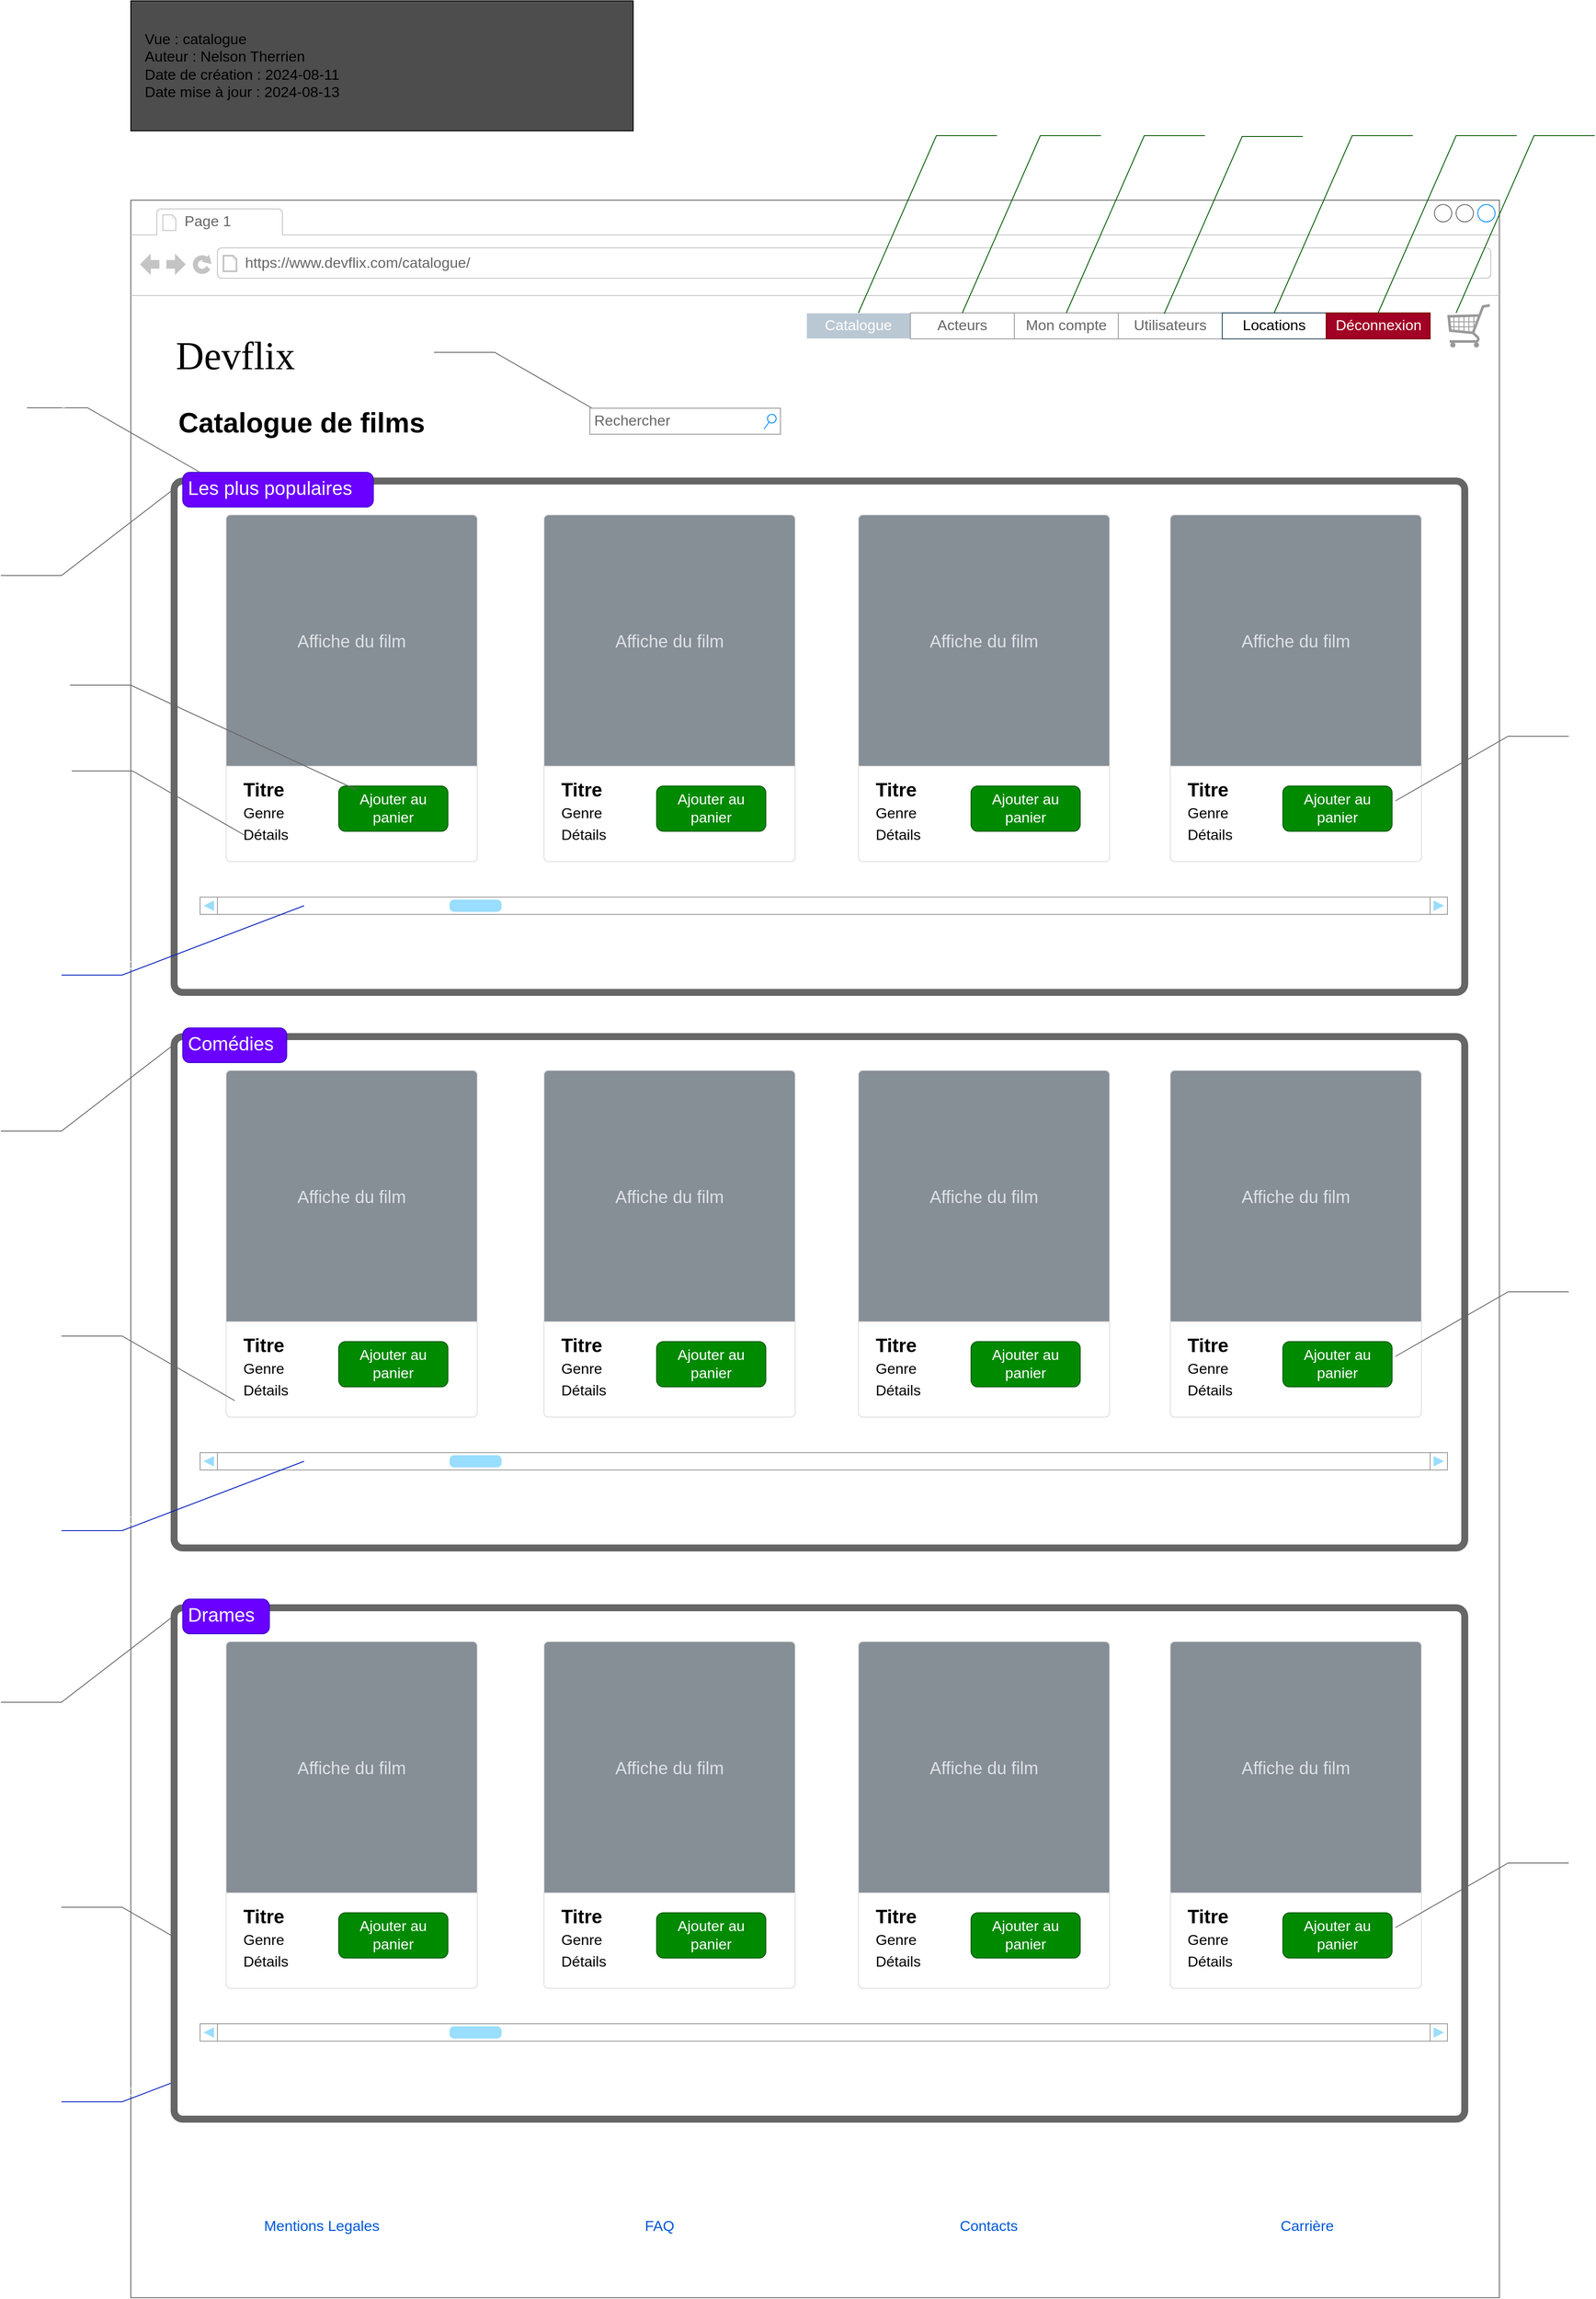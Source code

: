 <mxfile version="24.7.5">
  <diagram name="Page-1" id="BY2GdVJ9Qx3QBZno3a6H">
    <mxGraphModel dx="3034" dy="3536" grid="1" gridSize="10" guides="1" tooltips="1" connect="1" arrows="1" fold="1" page="1" pageScale="1" pageWidth="1600" pageHeight="900" math="0" shadow="0">
      <root>
        <mxCell id="0" />
        <mxCell id="1" parent="0" />
        <mxCell id="Mc8-L0GyPkzgZiNC3ZI8-2" value="" style="group;movable=1;resizable=1;rotatable=1;deletable=1;editable=1;locked=0;connectable=1;" parent="1" vertex="1" connectable="0">
          <mxGeometry x="-1430" y="-1690" width="1680" height="2420" as="geometry" />
        </mxCell>
        <mxCell id="cGPuWbrJMK2eRQ6o65dL-1" value="" style="strokeWidth=1;shadow=0;dashed=0;align=center;html=1;shape=mxgraph.mockup.containers.browserWindow;rSize=0;strokeColor=#666666;strokeColor2=#008cff;strokeColor3=#c4c4c4;mainText=,;recursiveResize=0;container=0;movable=0;resizable=0;rotatable=0;deletable=0;editable=0;locked=1;connectable=0;" parent="Mc8-L0GyPkzgZiNC3ZI8-2" vertex="1">
          <mxGeometry width="1580" height="2420" as="geometry" />
        </mxCell>
        <mxCell id="cGPuWbrJMK2eRQ6o65dL-4" value="Page 1" style="strokeWidth=1;shadow=0;dashed=0;align=center;html=1;shape=mxgraph.mockup.containers.anchor;fontSize=17;fontColor=#666666;align=left;whiteSpace=wrap;" parent="Mc8-L0GyPkzgZiNC3ZI8-2" vertex="1">
          <mxGeometry x="60" y="12" width="110" height="26" as="geometry" />
        </mxCell>
        <mxCell id="cGPuWbrJMK2eRQ6o65dL-5" value="https://www.devflix.com/catalogue/" style="strokeWidth=1;shadow=0;dashed=0;align=center;html=1;shape=mxgraph.mockup.containers.anchor;rSize=0;fontSize=17;fontColor=#666666;align=left;" parent="Mc8-L0GyPkzgZiNC3ZI8-2" vertex="1">
          <mxGeometry x="130" y="60" width="340" height="26" as="geometry" />
        </mxCell>
        <mxCell id="cGPuWbrJMK2eRQ6o65dL-15" value="Mentions Legales" style="fillColor=none;strokeColor=none;html=1;fontColor=#0057D8;align=center;verticalAlign=middle;fontStyle=0;fontSize=17;" parent="Mc8-L0GyPkzgZiNC3ZI8-2" vertex="1">
          <mxGeometry x="95" y="2300" width="250" height="75" as="geometry" />
        </mxCell>
        <mxCell id="cGPuWbrJMK2eRQ6o65dL-16" value="FAQ" style="fillColor=none;strokeColor=none;html=1;fontColor=#0057D8;align=center;verticalAlign=middle;fontStyle=0;fontSize=17;fontFamily=Helvetica;" parent="Mc8-L0GyPkzgZiNC3ZI8-2" vertex="1">
          <mxGeometry x="485" y="2300" width="250" height="75" as="geometry" />
        </mxCell>
        <mxCell id="cGPuWbrJMK2eRQ6o65dL-17" value="Contacts" style="fillColor=none;strokeColor=none;html=1;fontColor=#0057D8;align=center;verticalAlign=middle;fontStyle=0;fontSize=17;fontFamily=Helvetica;" parent="Mc8-L0GyPkzgZiNC3ZI8-2" vertex="1">
          <mxGeometry x="865" y="2300" width="250" height="75" as="geometry" />
        </mxCell>
        <mxCell id="cGPuWbrJMK2eRQ6o65dL-18" value="Carrière&amp;nbsp;" style="fillColor=none;strokeColor=none;html=1;fontColor=#0057D8;align=center;verticalAlign=middle;fontStyle=0;fontSize=17;fontFamily=Helvetica;" parent="Mc8-L0GyPkzgZiNC3ZI8-2" vertex="1">
          <mxGeometry x="1235" y="2300" width="250" height="75" as="geometry" />
        </mxCell>
        <mxCell id="evL7qPlJDV0qZez4wCuW-3" value="&lt;font color=&quot;#ffffff&quot;&gt;C6&lt;/font&gt;" style="strokeWidth=1;shadow=0;dashed=0;align=center;html=1;shape=mxgraph.mockup.text.callout;linkText=;textSize=17;textColor=#666666;callDir=NW;callStyle=line;fontSize=17;fontColor=#666666;align=left;verticalAlign=top;strokeColor=#666666;" parent="Mc8-L0GyPkzgZiNC3ZI8-2" vertex="1">
          <mxGeometry x="350" y="150" width="200" height="100" as="geometry" />
        </mxCell>
        <mxCell id="evL7qPlJDV0qZez4wCuW-4" value="&lt;font style=&quot;font-size: 17px;&quot;&gt;Rechercher&lt;/font&gt;" style="strokeWidth=1;shadow=0;dashed=0;align=center;html=1;shape=mxgraph.mockup.forms.searchBox;strokeColor=#999999;mainText=;strokeColor2=#008cff;fontColor=#666666;fontSize=17;align=left;spacingLeft=3;whiteSpace=wrap;" parent="Mc8-L0GyPkzgZiNC3ZI8-2" vertex="1">
          <mxGeometry x="530" y="240" width="220" height="30" as="geometry" />
        </mxCell>
        <mxCell id="cGPuWbrJMK2eRQ6o65dL-2" value="Devflix" style="text;html=1;points=[];align=left;verticalAlign=top;spacingTop=-4;fontSize=45;fontFamily=Verdana;" parent="1" vertex="1">
          <mxGeometry x="-1380" y="-1540" width="340" height="50" as="geometry" />
        </mxCell>
        <mxCell id="Mc8-L0GyPkzgZiNC3ZI8-1" value="&lt;font style=&quot;font-size: 17px;&quot;&gt;&amp;nbsp; &amp;nbsp;Vue : catalogue&lt;br&gt;&amp;nbsp; &amp;nbsp;Auteur : Nelson Therrien&lt;br&gt;&amp;nbsp; &amp;nbsp;Date de création : 2024-08-11&lt;br&gt;&amp;nbsp; &amp;nbsp;Date mise à jour : 2024-08-13&lt;/font&gt;" style="rounded=0;whiteSpace=wrap;html=1;align=left;fillColor=#4D4D4D;strokeColor=#000000;" parent="1" vertex="1">
          <mxGeometry x="-1430" y="-1920" width="580" height="150" as="geometry" />
        </mxCell>
        <mxCell id="cvYz6UIour9g6zkGq-vF-1" value="&lt;font style=&quot;font-size: 32px;&quot;&gt;Catalogue de films&lt;/font&gt;" style="text;align=left;fontStyle=1;verticalAlign=middle;spacingLeft=3;spacingRight=3;strokeColor=none;rotatable=0;points=[[0,0.5],[1,0.5]];portConstraint=eastwest;html=1;fontSize=26;" parent="1" vertex="1">
          <mxGeometry x="-1380" y="-1446" width="230" height="26" as="geometry" />
        </mxCell>
        <mxCell id="cvYz6UIour9g6zkGq-vF-2" value="" style="shape=mxgraph.mockup.containers.marginRect;rectMarginTop=10;strokeColor=#666666;strokeWidth=8;rounded=1;arcSize=5;recursiveResize=0;html=1;whiteSpace=wrap;movable=1;resizable=1;rotatable=1;deletable=1;editable=1;locked=0;connectable=1;" parent="1" vertex="1">
          <mxGeometry x="-1380" y="-735" width="1490" height="600" as="geometry" />
        </mxCell>
        <mxCell id="cvYz6UIour9g6zkGq-vF-3" value="Comédies" style="shape=rect;strokeColor=#3700CC;fillColor=#6a00ff;strokeWidth=1;dashed=0;rounded=1;arcSize=20;fontSize=22;spacing=2;spacingTop=-2;align=left;autosize=1;spacingLeft=4;resizeWidth=0;resizeHeight=0;perimeter=none;html=1;whiteSpace=wrap;fontColor=#ffffff;" parent="cvYz6UIour9g6zkGq-vF-2" vertex="1">
          <mxGeometry x="10" width="120" height="40" as="geometry" />
        </mxCell>
        <mxCell id="cvYz6UIour9g6zkGq-vF-4" value="" style="verticalLabelPosition=bottom;shadow=0;dashed=0;align=center;html=1;verticalAlign=top;strokeWidth=1;shape=mxgraph.mockup.navigation.scrollBar;strokeColor=#999999;barPos=20;fillColor2=#99ddff;strokeColor2=none;" parent="cvYz6UIour9g6zkGq-vF-2" vertex="1">
          <mxGeometry x="30" y="490" width="1440" height="151" as="geometry" />
        </mxCell>
        <mxCell id="cvYz6UIour9g6zkGq-vF-5" value="&lt;font style=&quot;font-size: 22px;&quot;&gt;&lt;b&gt;Titre&lt;/b&gt;&lt;/font&gt;&lt;br&gt;&lt;font style=&quot;font-size: 17px;&quot;&gt;Genre&lt;br&gt;Détails&lt;/font&gt;" style="html=1;shadow=0;dashed=0;shape=mxgraph.bootstrap.rrect;rSize=5;strokeColor=#DFDFDF;html=1;whiteSpace=wrap;fillColor=#ffffff;fontColor=#000000;verticalAlign=bottom;align=left;spacing=20;fontSize=20;movable=1;resizable=1;rotatable=1;deletable=1;editable=1;locked=0;connectable=1;" parent="cvYz6UIour9g6zkGq-vF-2" vertex="1">
          <mxGeometry x="1150" y="49" width="290" height="400" as="geometry" />
        </mxCell>
        <mxCell id="cvYz6UIour9g6zkGq-vF-6" value="Affiche du film" style="html=1;shadow=0;dashed=0;shape=mxgraph.bootstrap.topButton;rSize=5;perimeter=none;whiteSpace=wrap;fillColor=#868E96;strokeColor=#DFDFDF;fontColor=#DEE2E6;resizeWidth=1;fontSize=20;movable=1;resizable=1;rotatable=1;deletable=1;editable=1;locked=0;connectable=1;" parent="cvYz6UIour9g6zkGq-vF-5" vertex="1">
          <mxGeometry width="290" height="290" relative="1" as="geometry" />
        </mxCell>
        <mxCell id="cvYz6UIour9g6zkGq-vF-7" value="Ajouter au panier" style="rounded=1;fillColor=#008a00;strokeColor=#005700;html=1;whiteSpace=wrap;fontColor=#ffffff;align=center;verticalAlign=middle;fontStyle=0;fontSize=17;sketch=0;fontFamily=Helvetica;" parent="cvYz6UIour9g6zkGq-vF-5" vertex="1">
          <mxGeometry x="130.005" y="312.851" width="126.087" height="52.288" as="geometry" />
        </mxCell>
        <mxCell id="cvYz6UIour9g6zkGq-vF-8" value="&lt;font style=&quot;font-size: 22px;&quot;&gt;&lt;b&gt;Titre&lt;/b&gt;&lt;/font&gt;&lt;br&gt;&lt;font style=&quot;font-size: 17px;&quot;&gt;Genre&lt;br&gt;Détails&lt;/font&gt;" style="html=1;shadow=0;dashed=0;shape=mxgraph.bootstrap.rrect;rSize=5;strokeColor=#DFDFDF;html=1;whiteSpace=wrap;fillColor=#ffffff;fontColor=#000000;verticalAlign=bottom;align=left;spacing=20;fontSize=20;movable=1;resizable=1;rotatable=1;deletable=1;editable=1;locked=0;connectable=1;" parent="cvYz6UIour9g6zkGq-vF-2" vertex="1">
          <mxGeometry x="790" y="49" width="290" height="400" as="geometry" />
        </mxCell>
        <mxCell id="cvYz6UIour9g6zkGq-vF-9" value="Affiche du film" style="html=1;shadow=0;dashed=0;shape=mxgraph.bootstrap.topButton;rSize=5;perimeter=none;whiteSpace=wrap;fillColor=#868E96;strokeColor=#DFDFDF;fontColor=#DEE2E6;resizeWidth=1;fontSize=20;movable=1;resizable=1;rotatable=1;deletable=1;editable=1;locked=0;connectable=1;" parent="cvYz6UIour9g6zkGq-vF-8" vertex="1">
          <mxGeometry width="290" height="290" relative="1" as="geometry" />
        </mxCell>
        <mxCell id="cvYz6UIour9g6zkGq-vF-10" value="Ajouter au panier" style="rounded=1;fillColor=#008a00;strokeColor=#005700;html=1;whiteSpace=wrap;fontColor=#ffffff;align=center;verticalAlign=middle;fontStyle=0;fontSize=17;sketch=0;fontFamily=Helvetica;" parent="cvYz6UIour9g6zkGq-vF-8" vertex="1">
          <mxGeometry x="130.005" y="312.851" width="126.087" height="52.288" as="geometry" />
        </mxCell>
        <mxCell id="cvYz6UIour9g6zkGq-vF-11" value="&lt;font style=&quot;font-size: 22px;&quot;&gt;&lt;b&gt;Titre&lt;/b&gt;&lt;/font&gt;&lt;br&gt;&lt;font style=&quot;font-size: 17px;&quot;&gt;Genre&lt;br&gt;Détails&lt;/font&gt;" style="html=1;shadow=0;dashed=0;shape=mxgraph.bootstrap.rrect;rSize=5;strokeColor=#DFDFDF;html=1;whiteSpace=wrap;fillColor=#ffffff;fontColor=#000000;verticalAlign=bottom;align=left;spacing=20;fontSize=20;movable=1;resizable=1;rotatable=1;deletable=1;editable=1;locked=0;connectable=1;" parent="cvYz6UIour9g6zkGq-vF-2" vertex="1">
          <mxGeometry x="427" y="49" width="290" height="400" as="geometry" />
        </mxCell>
        <mxCell id="cvYz6UIour9g6zkGq-vF-12" value="Affiche du film" style="html=1;shadow=0;dashed=0;shape=mxgraph.bootstrap.topButton;rSize=5;perimeter=none;whiteSpace=wrap;fillColor=#868E96;strokeColor=#DFDFDF;fontColor=#DEE2E6;resizeWidth=1;fontSize=20;movable=1;resizable=1;rotatable=1;deletable=1;editable=1;locked=0;connectable=1;" parent="cvYz6UIour9g6zkGq-vF-11" vertex="1">
          <mxGeometry width="290" height="290" relative="1" as="geometry" />
        </mxCell>
        <mxCell id="cvYz6UIour9g6zkGq-vF-13" value="Ajouter au panier" style="rounded=1;fillColor=#008a00;strokeColor=#005700;html=1;whiteSpace=wrap;fontColor=#ffffff;align=center;verticalAlign=middle;fontStyle=0;fontSize=17;sketch=0;fontFamily=Helvetica;" parent="cvYz6UIour9g6zkGq-vF-11" vertex="1">
          <mxGeometry x="130.005" y="312.851" width="126.087" height="52.288" as="geometry" />
        </mxCell>
        <mxCell id="cvYz6UIour9g6zkGq-vF-14" value="&lt;font style=&quot;font-size: 22px;&quot;&gt;&lt;b&gt;Titre&lt;/b&gt;&lt;/font&gt;&lt;br&gt;&lt;font style=&quot;font-size: 17px;&quot;&gt;Genre&lt;br&gt;Détails&lt;/font&gt;" style="html=1;shadow=0;dashed=0;shape=mxgraph.bootstrap.rrect;rSize=5;strokeColor=#DFDFDF;html=1;whiteSpace=wrap;fillColor=#ffffff;fontColor=#000000;verticalAlign=bottom;align=left;spacing=20;fontSize=20;movable=1;resizable=1;rotatable=1;deletable=1;editable=1;locked=0;connectable=1;" parent="cvYz6UIour9g6zkGq-vF-2" vertex="1">
          <mxGeometry x="60" y="49" width="290" height="400" as="geometry" />
        </mxCell>
        <mxCell id="cvYz6UIour9g6zkGq-vF-15" value="Affiche du film" style="html=1;shadow=0;dashed=0;shape=mxgraph.bootstrap.topButton;rSize=5;perimeter=none;whiteSpace=wrap;fillColor=#868E96;strokeColor=#DFDFDF;fontColor=#DEE2E6;resizeWidth=1;fontSize=20;movable=1;resizable=1;rotatable=1;deletable=1;editable=1;locked=0;connectable=1;" parent="cvYz6UIour9g6zkGq-vF-14" vertex="1">
          <mxGeometry width="290" height="290" relative="1" as="geometry" />
        </mxCell>
        <mxCell id="cvYz6UIour9g6zkGq-vF-16" value="Ajouter au panier" style="rounded=1;fillColor=#008a00;strokeColor=#005700;html=1;whiteSpace=wrap;fontColor=#ffffff;align=center;verticalAlign=middle;fontStyle=0;fontSize=17;sketch=0;fontFamily=Helvetica;" parent="cvYz6UIour9g6zkGq-vF-14" vertex="1">
          <mxGeometry x="130.005" y="312.851" width="126.087" height="52.288" as="geometry" />
        </mxCell>
        <mxCell id="cvYz6UIour9g6zkGq-vF-17" value="&lt;font color=&quot;#ffffff&quot;&gt;C5&lt;/font&gt;" style="strokeWidth=1;shadow=0;dashed=0;align=center;html=1;shape=mxgraph.mockup.text.callout;linkText=;textSize=17;textColor=#666666;callDir=NE;callStyle=line;fontSize=17;fontColor=#666666;align=right;verticalAlign=top;strokeColor=#666666;" parent="cvYz6UIour9g6zkGq-vF-2" vertex="1">
          <mxGeometry x="1410" y="279" width="200" height="100" as="geometry" />
        </mxCell>
        <mxCell id="cvYz6UIour9g6zkGq-vF-18" value="Barre de&amp;nbsp;&lt;div&gt;défilement&lt;/div&gt;" style="strokeWidth=1;shadow=0;dashed=0;align=center;html=1;shape=mxgraph.mockup.text.callout;linkText=;textSize=17;textColor=#666666;callDir=SW;callStyle=line;fontSize=17;fontColor=#ffffff;align=left;verticalAlign=bottom;strokeColor=#001DBC;fillColor=#0050ef;" parent="1" vertex="1">
          <mxGeometry x="-1510" y="-235" width="280" height="80" as="geometry" />
        </mxCell>
        <mxCell id="cvYz6UIour9g6zkGq-vF-19" value="&lt;font color=&quot;#ffffff&quot;&gt;C1&lt;/font&gt;" style="strokeWidth=1;shadow=0;dashed=0;align=center;html=1;shape=mxgraph.mockup.text.callout;linkText=;textSize=17;textColor=#666666;callDir=SW;callStyle=line;fontSize=17;fontColor=#666666;align=left;verticalAlign=bottom;strokeColor=#666666;" parent="1" vertex="1">
          <mxGeometry x="-1580" y="-716" width="200" height="100" as="geometry" />
        </mxCell>
        <mxCell id="cvYz6UIour9g6zkGq-vF-20" value="&lt;font color=&quot;#ffffff&quot;&gt;C2&lt;/font&gt;" style="strokeWidth=1;shadow=0;dashed=0;align=center;html=1;shape=mxgraph.mockup.text.callout;linkText=;textSize=17;textColor=#666666;callDir=NW;callStyle=line;fontSize=17;fontColor=#666666;align=left;verticalAlign=top;strokeColor=#666666;" parent="1" vertex="1">
          <mxGeometry x="-1510" y="-405" width="200" height="100" as="geometry" />
        </mxCell>
        <mxCell id="cvYz6UIour9g6zkGq-vF-21" value="" style="shape=mxgraph.mockup.containers.marginRect;rectMarginTop=10;strokeColor=#666666;strokeWidth=8;rounded=1;arcSize=5;recursiveResize=0;html=1;whiteSpace=wrap;movable=1;resizable=1;rotatable=1;deletable=1;editable=1;locked=0;connectable=1;" parent="1" vertex="1">
          <mxGeometry x="-1380" y="-1376" width="1490" height="600" as="geometry" />
        </mxCell>
        <mxCell id="cvYz6UIour9g6zkGq-vF-22" value="Les plus populaires" style="shape=rect;strokeColor=#3700CC;fillColor=#6a00ff;strokeWidth=1;dashed=0;rounded=1;arcSize=20;fontSize=22;spacing=2;spacingTop=-2;align=left;autosize=1;spacingLeft=4;resizeWidth=0;resizeHeight=0;perimeter=none;html=1;whiteSpace=wrap;fontColor=#ffffff;" parent="cvYz6UIour9g6zkGq-vF-21" vertex="1">
          <mxGeometry x="10" width="220" height="40" as="geometry" />
        </mxCell>
        <mxCell id="cvYz6UIour9g6zkGq-vF-23" value="" style="verticalLabelPosition=bottom;shadow=0;dashed=0;align=center;html=1;verticalAlign=top;strokeWidth=1;shape=mxgraph.mockup.navigation.scrollBar;strokeColor=#999999;barPos=20;fillColor2=#99ddff;strokeColor2=none;" parent="cvYz6UIour9g6zkGq-vF-21" vertex="1">
          <mxGeometry x="30" y="490" width="1440" height="151" as="geometry" />
        </mxCell>
        <mxCell id="cvYz6UIour9g6zkGq-vF-24" value="&lt;font style=&quot;font-size: 22px;&quot;&gt;&lt;b&gt;Titre&lt;/b&gt;&lt;/font&gt;&lt;br&gt;&lt;font style=&quot;font-size: 17px;&quot;&gt;Genre&lt;br&gt;Détails&lt;/font&gt;" style="html=1;shadow=0;dashed=0;shape=mxgraph.bootstrap.rrect;rSize=5;strokeColor=#DFDFDF;html=1;whiteSpace=wrap;fillColor=#ffffff;fontColor=#000000;verticalAlign=bottom;align=left;spacing=20;fontSize=20;movable=1;resizable=1;rotatable=1;deletable=1;editable=1;locked=0;connectable=1;" parent="cvYz6UIour9g6zkGq-vF-21" vertex="1">
          <mxGeometry x="1150" y="49" width="290" height="400" as="geometry" />
        </mxCell>
        <mxCell id="cvYz6UIour9g6zkGq-vF-25" value="Affiche du film" style="html=1;shadow=0;dashed=0;shape=mxgraph.bootstrap.topButton;rSize=5;perimeter=none;whiteSpace=wrap;fillColor=#868E96;strokeColor=#DFDFDF;fontColor=#DEE2E6;resizeWidth=1;fontSize=20;movable=1;resizable=1;rotatable=1;deletable=1;editable=1;locked=0;connectable=1;" parent="cvYz6UIour9g6zkGq-vF-24" vertex="1">
          <mxGeometry width="290" height="290" relative="1" as="geometry" />
        </mxCell>
        <mxCell id="cvYz6UIour9g6zkGq-vF-26" value="Ajouter au panier" style="rounded=1;fillColor=#008a00;strokeColor=#005700;html=1;whiteSpace=wrap;fontColor=#ffffff;align=center;verticalAlign=middle;fontStyle=0;fontSize=17;sketch=0;fontFamily=Helvetica;" parent="cvYz6UIour9g6zkGq-vF-24" vertex="1">
          <mxGeometry x="130.005" y="312.851" width="126.087" height="52.288" as="geometry" />
        </mxCell>
        <mxCell id="cvYz6UIour9g6zkGq-vF-27" value="&lt;font style=&quot;font-size: 22px;&quot;&gt;&lt;b&gt;Titre&lt;/b&gt;&lt;/font&gt;&lt;br&gt;&lt;font style=&quot;font-size: 17px;&quot;&gt;Genre&lt;br&gt;Détails&lt;/font&gt;" style="html=1;shadow=0;dashed=0;shape=mxgraph.bootstrap.rrect;rSize=5;strokeColor=#DFDFDF;html=1;whiteSpace=wrap;fillColor=#ffffff;fontColor=#000000;verticalAlign=bottom;align=left;spacing=20;fontSize=20;movable=1;resizable=1;rotatable=1;deletable=1;editable=1;locked=0;connectable=1;" parent="cvYz6UIour9g6zkGq-vF-21" vertex="1">
          <mxGeometry x="790" y="49" width="290" height="400" as="geometry" />
        </mxCell>
        <mxCell id="cvYz6UIour9g6zkGq-vF-28" value="Affiche du film" style="html=1;shadow=0;dashed=0;shape=mxgraph.bootstrap.topButton;rSize=5;perimeter=none;whiteSpace=wrap;fillColor=#868E96;strokeColor=#DFDFDF;fontColor=#DEE2E6;resizeWidth=1;fontSize=20;movable=1;resizable=1;rotatable=1;deletable=1;editable=1;locked=0;connectable=1;" parent="cvYz6UIour9g6zkGq-vF-27" vertex="1">
          <mxGeometry width="290" height="290" relative="1" as="geometry" />
        </mxCell>
        <mxCell id="cvYz6UIour9g6zkGq-vF-29" value="Ajouter au panier" style="rounded=1;fillColor=#008a00;strokeColor=#005700;html=1;whiteSpace=wrap;fontColor=#ffffff;align=center;verticalAlign=middle;fontStyle=0;fontSize=17;sketch=0;fontFamily=Helvetica;" parent="cvYz6UIour9g6zkGq-vF-27" vertex="1">
          <mxGeometry x="130.005" y="312.851" width="126.087" height="52.288" as="geometry" />
        </mxCell>
        <mxCell id="cvYz6UIour9g6zkGq-vF-30" value="&lt;font style=&quot;font-size: 22px;&quot;&gt;&lt;b&gt;Titre&lt;/b&gt;&lt;/font&gt;&lt;br&gt;&lt;font style=&quot;font-size: 17px;&quot;&gt;Genre&lt;br&gt;Détails&lt;/font&gt;" style="html=1;shadow=0;dashed=0;shape=mxgraph.bootstrap.rrect;rSize=5;strokeColor=#DFDFDF;html=1;whiteSpace=wrap;fillColor=#ffffff;fontColor=#000000;verticalAlign=bottom;align=left;spacing=20;fontSize=20;movable=1;resizable=1;rotatable=1;deletable=1;editable=1;locked=0;connectable=1;" parent="cvYz6UIour9g6zkGq-vF-21" vertex="1">
          <mxGeometry x="427" y="49" width="290" height="400" as="geometry" />
        </mxCell>
        <mxCell id="cvYz6UIour9g6zkGq-vF-31" value="Affiche du film" style="html=1;shadow=0;dashed=0;shape=mxgraph.bootstrap.topButton;rSize=5;perimeter=none;whiteSpace=wrap;fillColor=#868E96;strokeColor=#DFDFDF;fontColor=#DEE2E6;resizeWidth=1;fontSize=20;movable=1;resizable=1;rotatable=1;deletable=1;editable=1;locked=0;connectable=1;" parent="cvYz6UIour9g6zkGq-vF-30" vertex="1">
          <mxGeometry width="290" height="290" relative="1" as="geometry" />
        </mxCell>
        <mxCell id="cvYz6UIour9g6zkGq-vF-32" value="Ajouter au panier" style="rounded=1;fillColor=#008a00;strokeColor=#005700;html=1;whiteSpace=wrap;fontColor=#ffffff;align=center;verticalAlign=middle;fontStyle=0;fontSize=17;sketch=0;fontFamily=Helvetica;" parent="cvYz6UIour9g6zkGq-vF-30" vertex="1">
          <mxGeometry x="130.005" y="312.851" width="126.087" height="52.288" as="geometry" />
        </mxCell>
        <mxCell id="cvYz6UIour9g6zkGq-vF-33" value="&lt;font style=&quot;font-size: 22px;&quot;&gt;&lt;b&gt;Titre&lt;/b&gt;&lt;/font&gt;&lt;br&gt;&lt;font style=&quot;font-size: 17px;&quot;&gt;Genre&lt;br&gt;Détails&lt;/font&gt;" style="html=1;shadow=0;dashed=0;shape=mxgraph.bootstrap.rrect;rSize=5;strokeColor=#DFDFDF;html=1;whiteSpace=wrap;fillColor=#ffffff;fontColor=#000000;verticalAlign=bottom;align=left;spacing=20;fontSize=20;movable=1;resizable=1;rotatable=1;deletable=1;editable=1;locked=0;connectable=1;" parent="cvYz6UIour9g6zkGq-vF-21" vertex="1">
          <mxGeometry x="60" y="49" width="290" height="400" as="geometry" />
        </mxCell>
        <mxCell id="cvYz6UIour9g6zkGq-vF-34" value="Affiche du film" style="html=1;shadow=0;dashed=0;shape=mxgraph.bootstrap.topButton;rSize=5;perimeter=none;whiteSpace=wrap;fillColor=#868E96;strokeColor=#DFDFDF;fontColor=#DEE2E6;resizeWidth=1;fontSize=20;movable=1;resizable=1;rotatable=1;deletable=1;editable=1;locked=0;connectable=1;" parent="cvYz6UIour9g6zkGq-vF-33" vertex="1">
          <mxGeometry width="290" height="290" relative="1" as="geometry" />
        </mxCell>
        <mxCell id="cvYz6UIour9g6zkGq-vF-35" value="Ajouter au panier" style="rounded=1;fillColor=#008a00;strokeColor=#005700;html=1;whiteSpace=wrap;fontColor=#ffffff;align=center;verticalAlign=middle;fontStyle=0;fontSize=17;sketch=0;fontFamily=Helvetica;" parent="cvYz6UIour9g6zkGq-vF-33" vertex="1">
          <mxGeometry x="130.005" y="312.851" width="126.087" height="52.288" as="geometry" />
        </mxCell>
        <mxCell id="cvYz6UIour9g6zkGq-vF-36" value="&lt;font color=&quot;#ffffff&quot;&gt;C5&lt;/font&gt;" style="strokeWidth=1;shadow=0;dashed=0;align=center;html=1;shape=mxgraph.mockup.text.callout;linkText=;textSize=17;textColor=#666666;callDir=NE;callStyle=line;fontSize=17;fontColor=#666666;align=right;verticalAlign=top;strokeColor=#666666;" parent="cvYz6UIour9g6zkGq-vF-21" vertex="1">
          <mxGeometry x="1410" y="279" width="200" height="100" as="geometry" />
        </mxCell>
        <mxCell id="evL7qPlJDV0qZez4wCuW-1" value="&lt;font color=&quot;#ffffff&quot;&gt;C5&lt;/font&gt;" style="strokeWidth=1;shadow=0;dashed=0;align=center;html=1;shape=mxgraph.mockup.text.callout;linkText=;textSize=17;textColor=#666666;callDir=NW;callStyle=line;fontSize=17;fontColor=#666666;align=left;verticalAlign=top;strokeColor=#666666;" parent="cvYz6UIour9g6zkGq-vF-21" vertex="1">
          <mxGeometry x="-120" y="220" width="330" height="146" as="geometry" />
        </mxCell>
        <mxCell id="cvYz6UIour9g6zkGq-vF-37" value="Barre de&amp;nbsp;&lt;div&gt;défilement&lt;/div&gt;" style="strokeWidth=1;shadow=0;dashed=0;align=center;html=1;shape=mxgraph.mockup.text.callout;linkText=;textSize=17;textColor=#666666;callDir=SW;callStyle=line;fontSize=17;fontColor=#ffffff;align=left;verticalAlign=bottom;strokeColor=#001DBC;fillColor=#0050ef;" parent="1" vertex="1">
          <mxGeometry x="-1510" y="-876" width="280" height="80" as="geometry" />
        </mxCell>
        <mxCell id="cvYz6UIour9g6zkGq-vF-38" value="&lt;font color=&quot;#ffffff&quot;&gt;C1&lt;/font&gt;" style="strokeWidth=1;shadow=0;dashed=0;align=center;html=1;shape=mxgraph.mockup.text.callout;linkText=;textSize=17;textColor=#666666;callDir=SW;callStyle=line;fontSize=17;fontColor=#666666;align=left;verticalAlign=bottom;strokeColor=#666666;" parent="1" vertex="1">
          <mxGeometry x="-1580" y="-1357" width="200" height="100" as="geometry" />
        </mxCell>
        <mxCell id="cvYz6UIour9g6zkGq-vF-39" value="&lt;font color=&quot;#ffffff&quot;&gt;C2&lt;/font&gt;" style="strokeWidth=1;shadow=0;dashed=0;align=center;html=1;shape=mxgraph.mockup.text.callout;linkText=;textSize=17;textColor=#666666;callDir=NW;callStyle=line;fontSize=17;fontColor=#666666;align=left;verticalAlign=top;strokeColor=#666666;" parent="1" vertex="1">
          <mxGeometry x="-1498" y="-1057" width="200" height="100" as="geometry" />
        </mxCell>
        <mxCell id="cvYz6UIour9g6zkGq-vF-40" value="&lt;font color=&quot;#ffffff&quot;&gt;Catégories&lt;/font&gt;" style="strokeWidth=1;shadow=0;dashed=0;align=center;html=1;shape=mxgraph.mockup.text.callout;linkText=;textSize=17;textColor=#666666;callDir=NW;callStyle=line;fontSize=17;fontColor=#666666;align=left;verticalAlign=top;strokeColor=#666666;" parent="1" vertex="1">
          <mxGeometry x="-1550" y="-1476" width="200" height="100" as="geometry" />
        </mxCell>
        <mxCell id="cvYz6UIour9g6zkGq-vF-57" value="Barre de&amp;nbsp;&lt;div&gt;défilement&lt;/div&gt;" style="strokeWidth=1;shadow=0;dashed=0;align=center;html=1;shape=mxgraph.mockup.text.callout;linkText=;textSize=17;textColor=#666666;callDir=SW;callStyle=line;fontSize=17;fontColor=#ffffff;align=left;verticalAlign=bottom;strokeColor=#001DBC;fillColor=#0050ef;" parent="1" vertex="1">
          <mxGeometry x="-1510" y="424" width="280" height="80" as="geometry" />
        </mxCell>
        <mxCell id="cvYz6UIour9g6zkGq-vF-58" value="&lt;font color=&quot;#ffffff&quot;&gt;C1&lt;/font&gt;" style="strokeWidth=1;shadow=0;dashed=0;align=center;html=1;shape=mxgraph.mockup.text.callout;linkText=;textSize=17;textColor=#666666;callDir=SW;callStyle=line;fontSize=17;fontColor=#666666;align=left;verticalAlign=bottom;strokeColor=#666666;" parent="1" vertex="1">
          <mxGeometry x="-1580" y="-57" width="200" height="100" as="geometry" />
        </mxCell>
        <mxCell id="cvYz6UIour9g6zkGq-vF-59" value="&lt;font color=&quot;#ffffff&quot;&gt;C2&lt;/font&gt;" style="strokeWidth=1;shadow=0;dashed=0;align=center;html=1;shape=mxgraph.mockup.text.callout;linkText=;textSize=17;textColor=#666666;callDir=NW;callStyle=line;fontSize=17;fontColor=#666666;align=left;verticalAlign=top;strokeColor=#666666;" parent="1" vertex="1">
          <mxGeometry x="-1510" y="254" width="200" height="100" as="geometry" />
        </mxCell>
        <mxCell id="cvYz6UIour9g6zkGq-vF-60" value="" style="shape=mxgraph.mockup.containers.marginRect;rectMarginTop=10;strokeColor=#666666;strokeWidth=8;rounded=1;arcSize=5;recursiveResize=0;html=1;whiteSpace=wrap;movable=1;resizable=1;rotatable=1;deletable=1;editable=1;locked=0;connectable=1;" parent="1" vertex="1">
          <mxGeometry x="-1380" y="-76" width="1490" height="600" as="geometry" />
        </mxCell>
        <mxCell id="cvYz6UIour9g6zkGq-vF-61" value="Drames" style="shape=rect;strokeColor=#3700CC;fillColor=#6a00ff;strokeWidth=1;dashed=0;rounded=1;arcSize=20;fontSize=22;spacing=2;spacingTop=-2;align=left;autosize=1;spacingLeft=4;resizeWidth=0;resizeHeight=0;perimeter=none;html=1;whiteSpace=wrap;fontColor=#ffffff;" parent="cvYz6UIour9g6zkGq-vF-60" vertex="1">
          <mxGeometry x="10" width="100" height="40" as="geometry" />
        </mxCell>
        <mxCell id="cvYz6UIour9g6zkGq-vF-62" value="" style="verticalLabelPosition=bottom;shadow=0;dashed=0;align=center;html=1;verticalAlign=top;strokeWidth=1;shape=mxgraph.mockup.navigation.scrollBar;strokeColor=#999999;barPos=20;fillColor2=#99ddff;strokeColor2=none;" parent="cvYz6UIour9g6zkGq-vF-60" vertex="1">
          <mxGeometry x="30" y="490" width="1440" height="151" as="geometry" />
        </mxCell>
        <mxCell id="cvYz6UIour9g6zkGq-vF-63" value="&lt;font style=&quot;font-size: 22px;&quot;&gt;&lt;b&gt;Titre&lt;/b&gt;&lt;/font&gt;&lt;br&gt;&lt;font style=&quot;font-size: 17px;&quot;&gt;Genre&lt;br&gt;Détails&lt;/font&gt;" style="html=1;shadow=0;dashed=0;shape=mxgraph.bootstrap.rrect;rSize=5;strokeColor=#DFDFDF;html=1;whiteSpace=wrap;fillColor=#ffffff;fontColor=#000000;verticalAlign=bottom;align=left;spacing=20;fontSize=20;movable=1;resizable=1;rotatable=1;deletable=1;editable=1;locked=0;connectable=1;" parent="cvYz6UIour9g6zkGq-vF-60" vertex="1">
          <mxGeometry x="1150" y="49" width="290" height="400" as="geometry" />
        </mxCell>
        <mxCell id="cvYz6UIour9g6zkGq-vF-64" value="Affiche du film" style="html=1;shadow=0;dashed=0;shape=mxgraph.bootstrap.topButton;rSize=5;perimeter=none;whiteSpace=wrap;fillColor=#868E96;strokeColor=#DFDFDF;fontColor=#DEE2E6;resizeWidth=1;fontSize=20;movable=1;resizable=1;rotatable=1;deletable=1;editable=1;locked=0;connectable=1;" parent="cvYz6UIour9g6zkGq-vF-63" vertex="1">
          <mxGeometry width="290" height="290" relative="1" as="geometry" />
        </mxCell>
        <mxCell id="cvYz6UIour9g6zkGq-vF-65" value="Ajouter au panier" style="rounded=1;fillColor=#008a00;strokeColor=#005700;html=1;whiteSpace=wrap;fontColor=#ffffff;align=center;verticalAlign=middle;fontStyle=0;fontSize=17;sketch=0;fontFamily=Helvetica;" parent="cvYz6UIour9g6zkGq-vF-63" vertex="1">
          <mxGeometry x="130.005" y="312.851" width="126.087" height="52.288" as="geometry" />
        </mxCell>
        <mxCell id="cvYz6UIour9g6zkGq-vF-66" value="&lt;font style=&quot;font-size: 22px;&quot;&gt;&lt;b&gt;Titre&lt;/b&gt;&lt;/font&gt;&lt;br&gt;&lt;font style=&quot;font-size: 17px;&quot;&gt;Genre&lt;br&gt;Détails&lt;/font&gt;" style="html=1;shadow=0;dashed=0;shape=mxgraph.bootstrap.rrect;rSize=5;strokeColor=#DFDFDF;html=1;whiteSpace=wrap;fillColor=#ffffff;fontColor=#000000;verticalAlign=bottom;align=left;spacing=20;fontSize=20;movable=1;resizable=1;rotatable=1;deletable=1;editable=1;locked=0;connectable=1;" parent="cvYz6UIour9g6zkGq-vF-60" vertex="1">
          <mxGeometry x="790" y="49" width="290" height="400" as="geometry" />
        </mxCell>
        <mxCell id="cvYz6UIour9g6zkGq-vF-67" value="Affiche du film" style="html=1;shadow=0;dashed=0;shape=mxgraph.bootstrap.topButton;rSize=5;perimeter=none;whiteSpace=wrap;fillColor=#868E96;strokeColor=#DFDFDF;fontColor=#DEE2E6;resizeWidth=1;fontSize=20;movable=1;resizable=1;rotatable=1;deletable=1;editable=1;locked=0;connectable=1;" parent="cvYz6UIour9g6zkGq-vF-66" vertex="1">
          <mxGeometry width="290" height="290" relative="1" as="geometry" />
        </mxCell>
        <mxCell id="cvYz6UIour9g6zkGq-vF-68" value="Ajouter au panier" style="rounded=1;fillColor=#008a00;strokeColor=#005700;html=1;whiteSpace=wrap;fontColor=#ffffff;align=center;verticalAlign=middle;fontStyle=0;fontSize=17;sketch=0;fontFamily=Helvetica;" parent="cvYz6UIour9g6zkGq-vF-66" vertex="1">
          <mxGeometry x="130.005" y="312.851" width="126.087" height="52.288" as="geometry" />
        </mxCell>
        <mxCell id="cvYz6UIour9g6zkGq-vF-69" value="&lt;font style=&quot;font-size: 22px;&quot;&gt;&lt;b&gt;Titre&lt;/b&gt;&lt;/font&gt;&lt;br&gt;&lt;font style=&quot;font-size: 17px;&quot;&gt;Genre&lt;br&gt;Détails&lt;/font&gt;" style="html=1;shadow=0;dashed=0;shape=mxgraph.bootstrap.rrect;rSize=5;strokeColor=#DFDFDF;html=1;whiteSpace=wrap;fillColor=#ffffff;fontColor=#000000;verticalAlign=bottom;align=left;spacing=20;fontSize=20;movable=1;resizable=1;rotatable=1;deletable=1;editable=1;locked=0;connectable=1;" parent="cvYz6UIour9g6zkGq-vF-60" vertex="1">
          <mxGeometry x="427" y="49" width="290" height="400" as="geometry" />
        </mxCell>
        <mxCell id="cvYz6UIour9g6zkGq-vF-70" value="Affiche du film" style="html=1;shadow=0;dashed=0;shape=mxgraph.bootstrap.topButton;rSize=5;perimeter=none;whiteSpace=wrap;fillColor=#868E96;strokeColor=#DFDFDF;fontColor=#DEE2E6;resizeWidth=1;fontSize=20;movable=1;resizable=1;rotatable=1;deletable=1;editable=1;locked=0;connectable=1;" parent="cvYz6UIour9g6zkGq-vF-69" vertex="1">
          <mxGeometry width="290" height="290" relative="1" as="geometry" />
        </mxCell>
        <mxCell id="cvYz6UIour9g6zkGq-vF-71" value="Ajouter au panier" style="rounded=1;fillColor=#008a00;strokeColor=#005700;html=1;whiteSpace=wrap;fontColor=#ffffff;align=center;verticalAlign=middle;fontStyle=0;fontSize=17;sketch=0;fontFamily=Helvetica;" parent="cvYz6UIour9g6zkGq-vF-69" vertex="1">
          <mxGeometry x="130.005" y="312.851" width="126.087" height="52.288" as="geometry" />
        </mxCell>
        <mxCell id="cvYz6UIour9g6zkGq-vF-72" value="&lt;font style=&quot;font-size: 22px;&quot;&gt;&lt;b&gt;Titre&lt;/b&gt;&lt;/font&gt;&lt;br&gt;&lt;font style=&quot;font-size: 17px;&quot;&gt;Genre&lt;br&gt;Détails&lt;/font&gt;" style="html=1;shadow=0;dashed=0;shape=mxgraph.bootstrap.rrect;rSize=5;strokeColor=#DFDFDF;html=1;whiteSpace=wrap;fillColor=#ffffff;fontColor=#000000;verticalAlign=bottom;align=left;spacing=20;fontSize=20;movable=1;resizable=1;rotatable=1;deletable=1;editable=1;locked=0;connectable=1;" parent="cvYz6UIour9g6zkGq-vF-60" vertex="1">
          <mxGeometry x="60" y="49" width="290" height="400" as="geometry" />
        </mxCell>
        <mxCell id="cvYz6UIour9g6zkGq-vF-73" value="Affiche du film" style="html=1;shadow=0;dashed=0;shape=mxgraph.bootstrap.topButton;rSize=5;perimeter=none;whiteSpace=wrap;fillColor=#868E96;strokeColor=#DFDFDF;fontColor=#DEE2E6;resizeWidth=1;fontSize=20;movable=1;resizable=1;rotatable=1;deletable=1;editable=1;locked=0;connectable=1;" parent="cvYz6UIour9g6zkGq-vF-72" vertex="1">
          <mxGeometry width="290" height="290" relative="1" as="geometry" />
        </mxCell>
        <mxCell id="cvYz6UIour9g6zkGq-vF-74" value="Ajouter au panier" style="rounded=1;fillColor=#008a00;strokeColor=#005700;html=1;whiteSpace=wrap;fontColor=#ffffff;align=center;verticalAlign=middle;fontStyle=0;fontSize=17;sketch=0;fontFamily=Helvetica;" parent="cvYz6UIour9g6zkGq-vF-72" vertex="1">
          <mxGeometry x="130.005" y="312.851" width="126.087" height="52.288" as="geometry" />
        </mxCell>
        <mxCell id="cvYz6UIour9g6zkGq-vF-75" value="&lt;font color=&quot;#ffffff&quot;&gt;C5&lt;/font&gt;" style="strokeWidth=1;shadow=0;dashed=0;align=center;html=1;shape=mxgraph.mockup.text.callout;linkText=;textSize=17;textColor=#666666;callDir=NE;callStyle=line;fontSize=17;fontColor=#666666;align=right;verticalAlign=top;strokeColor=#666666;" parent="cvYz6UIour9g6zkGq-vF-60" vertex="1">
          <mxGeometry x="1410" y="279" width="200" height="100" as="geometry" />
        </mxCell>
        <mxCell id="Lu5Cbigs50gL8Fq9Twlk-1" value="" style="group;movable=1;resizable=1;rotatable=1;deletable=1;editable=1;locked=0;connectable=1;" vertex="1" connectable="0" parent="1">
          <mxGeometry x="-670" y="-1790" width="930" height="280" as="geometry" />
        </mxCell>
        <mxCell id="Lu5Cbigs50gL8Fq9Twlk-2" value="" style="swimlane;shape=mxgraph.bootstrap.anchor;strokeColor=#999999;fillColor=#ffffff;fontColor=#666666;childLayout=stackLayout;horizontal=0;startSize=0;horizontalStack=1;resizeParent=1;resizeParentMax=0;resizeLast=0;collapsible=0;marginBottom=0;whiteSpace=wrap;html=1;" vertex="1" parent="Lu5Cbigs50gL8Fq9Twlk-1">
          <mxGeometry x="20" y="230" width="720" height="30" as="geometry" />
        </mxCell>
        <mxCell id="Lu5Cbigs50gL8Fq9Twlk-3" value="Catalogue" style="text;strokeColor=#FFFFFF;align=center;verticalAlign=middle;spacingLeft=10;spacingRight=10;overflow=hidden;points=[[0,0.5],[1,0.5]];portConstraint=eastwest;rotatable=0;whiteSpace=wrap;html=1;fillColor=#BAC8D3;fontColor=#FFFFFF;fontSize=17;" vertex="1" parent="Lu5Cbigs50gL8Fq9Twlk-2">
          <mxGeometry width="120" height="30" as="geometry" />
        </mxCell>
        <mxCell id="Lu5Cbigs50gL8Fq9Twlk-4" value="Acteurs" style="text;strokeColor=inherit;align=center;verticalAlign=middle;spacingLeft=10;spacingRight=10;overflow=hidden;points=[[0,0.5],[1,0.5]];portConstraint=eastwest;rotatable=0;whiteSpace=wrap;html=1;fillColor=inherit;fontColor=inherit;fontSize=17;" vertex="1" parent="Lu5Cbigs50gL8Fq9Twlk-2">
          <mxGeometry x="120" width="120" height="30" as="geometry" />
        </mxCell>
        <mxCell id="Lu5Cbigs50gL8Fq9Twlk-5" value="Mon compte" style="text;strokeColor=inherit;align=center;verticalAlign=middle;spacingLeft=10;spacingRight=10;overflow=hidden;points=[[0,0.5],[1,0.5]];portConstraint=eastwest;rotatable=0;whiteSpace=wrap;html=1;fillColor=inherit;fontColor=inherit;fontSize=17;" vertex="1" parent="Lu5Cbigs50gL8Fq9Twlk-2">
          <mxGeometry x="240" width="120" height="30" as="geometry" />
        </mxCell>
        <mxCell id="Lu5Cbigs50gL8Fq9Twlk-6" value="Utilisateurs" style="text;strokeColor=inherit;align=center;verticalAlign=middle;spacingLeft=10;spacingRight=10;overflow=hidden;points=[[0,0.5],[1,0.5]];portConstraint=eastwest;rotatable=0;whiteSpace=wrap;html=1;fillColor=inherit;fontColor=inherit;fontSize=17;" vertex="1" parent="Lu5Cbigs50gL8Fq9Twlk-2">
          <mxGeometry x="360" width="120" height="30" as="geometry" />
        </mxCell>
        <mxCell id="Lu5Cbigs50gL8Fq9Twlk-7" value="Locations" style="text;strokeColor=#23445d;align=center;verticalAlign=middle;spacingLeft=10;spacingRight=10;overflow=hidden;points=[[0,0.5],[1,0.5]];portConstraint=eastwest;rotatable=0;whiteSpace=wrap;html=1;fillColor=#FFFFFF;fontSize=17;fontColor=#000000;" vertex="1" parent="Lu5Cbigs50gL8Fq9Twlk-2">
          <mxGeometry x="480" width="120" height="30" as="geometry" />
        </mxCell>
        <mxCell id="Lu5Cbigs50gL8Fq9Twlk-8" value="Déconnexion&amp;nbsp;" style="text;strokeColor=#6F0000;align=center;verticalAlign=middle;spacingLeft=10;spacingRight=10;overflow=hidden;points=[[0,0.5],[1,0.5]];portConstraint=eastwest;rotatable=0;whiteSpace=wrap;html=1;fillColor=#a20025;fontColor=#ffffff;fontSize=17;" vertex="1" parent="Lu5Cbigs50gL8Fq9Twlk-2">
          <mxGeometry x="600" width="120" height="30" as="geometry" />
        </mxCell>
        <mxCell id="Lu5Cbigs50gL8Fq9Twlk-9" value="C4" style="strokeWidth=1;shadow=0;dashed=0;align=center;html=1;shape=mxgraph.mockup.text.callout;linkText=;textSize=17;textColor=#666666;callDir=NE;callStyle=line;fontSize=17;align=right;verticalAlign=top;strokeColor=#005700;fillColor=#008a00;fontColor=#ffffff;" vertex="1" parent="Lu5Cbigs50gL8Fq9Twlk-1">
          <mxGeometry x="200" width="160" height="230" as="geometry" />
        </mxCell>
        <mxCell id="Lu5Cbigs50gL8Fq9Twlk-10" value="C1" style="strokeWidth=1;shadow=0;dashed=0;align=center;html=1;shape=mxgraph.mockup.text.callout;linkText=;textSize=17;textColor=#666666;callDir=NE;callStyle=line;fontSize=17;align=right;verticalAlign=top;strokeColor=#005700;fillColor=#008a00;fontColor=#ffffff;" vertex="1" parent="Lu5Cbigs50gL8Fq9Twlk-1">
          <mxGeometry x="80" width="160" height="230" as="geometry" />
        </mxCell>
        <mxCell id="Lu5Cbigs50gL8Fq9Twlk-11" value="C17" style="strokeWidth=1;shadow=0;dashed=0;align=center;html=1;shape=mxgraph.mockup.text.callout;linkText=;textSize=17;textColor=#666666;callDir=NE;callStyle=line;fontSize=17;align=right;verticalAlign=top;strokeColor=#005700;fillColor=#008a00;fontColor=#ffffff;" vertex="1" parent="Lu5Cbigs50gL8Fq9Twlk-1">
          <mxGeometry x="320" width="160" height="230" as="geometry" />
        </mxCell>
        <mxCell id="Lu5Cbigs50gL8Fq9Twlk-12" value="C19" style="strokeWidth=1;shadow=0;dashed=0;align=center;html=1;shape=mxgraph.mockup.text.callout;linkText=;textSize=17;textColor=#666666;callDir=NE;callStyle=line;fontSize=17;align=right;verticalAlign=top;strokeColor=#005700;fillColor=#008a00;fontColor=#ffffff;" vertex="1" parent="Lu5Cbigs50gL8Fq9Twlk-1">
          <mxGeometry x="560" width="160" height="230" as="geometry" />
        </mxCell>
        <mxCell id="Lu5Cbigs50gL8Fq9Twlk-13" value="" style="verticalLabelPosition=bottom;shadow=0;dashed=0;align=center;html=1;verticalAlign=top;strokeWidth=1;shape=mxgraph.mockup.misc.shoppingCart;strokeColor=#999999;" vertex="1" parent="Lu5Cbigs50gL8Fq9Twlk-1">
          <mxGeometry x="760" y="220" width="50" height="50" as="geometry" />
        </mxCell>
        <mxCell id="Lu5Cbigs50gL8Fq9Twlk-14" value="C46" style="strokeWidth=1;shadow=0;dashed=0;align=center;html=1;shape=mxgraph.mockup.text.callout;linkText=;textSize=17;textColor=#666666;callDir=NE;callStyle=line;fontSize=17;align=right;verticalAlign=top;strokeColor=#005700;fillColor=#008a00;fontColor=#ffffff;" vertex="1" parent="Lu5Cbigs50gL8Fq9Twlk-1">
          <mxGeometry x="680" width="160" height="230" as="geometry" />
        </mxCell>
        <mxCell id="Lu5Cbigs50gL8Fq9Twlk-15" value="C9" style="strokeWidth=1;shadow=0;dashed=0;align=center;html=1;shape=mxgraph.mockup.text.callout;linkText=;textSize=17;textColor=#666666;callDir=NE;callStyle=line;fontSize=17;align=right;verticalAlign=top;strokeColor=#005700;fillColor=#008a00;fontColor=#ffffff;container=0;" vertex="1" parent="Lu5Cbigs50gL8Fq9Twlk-1">
          <mxGeometry x="770" width="160" height="230" as="geometry" />
        </mxCell>
        <mxCell id="Lu5Cbigs50gL8Fq9Twlk-16" value="C42" style="strokeWidth=1;shadow=0;dashed=0;align=center;html=1;shape=mxgraph.mockup.text.callout;linkText=;textSize=17;textColor=#666666;callDir=NE;callStyle=line;fontSize=17;align=right;verticalAlign=top;strokeColor=#005700;fillColor=#008a00;fontColor=#ffffff;" vertex="1" parent="Lu5Cbigs50gL8Fq9Twlk-1">
          <mxGeometry x="433" y="1" width="160" height="230" as="geometry" />
        </mxCell>
      </root>
    </mxGraphModel>
  </diagram>
</mxfile>
